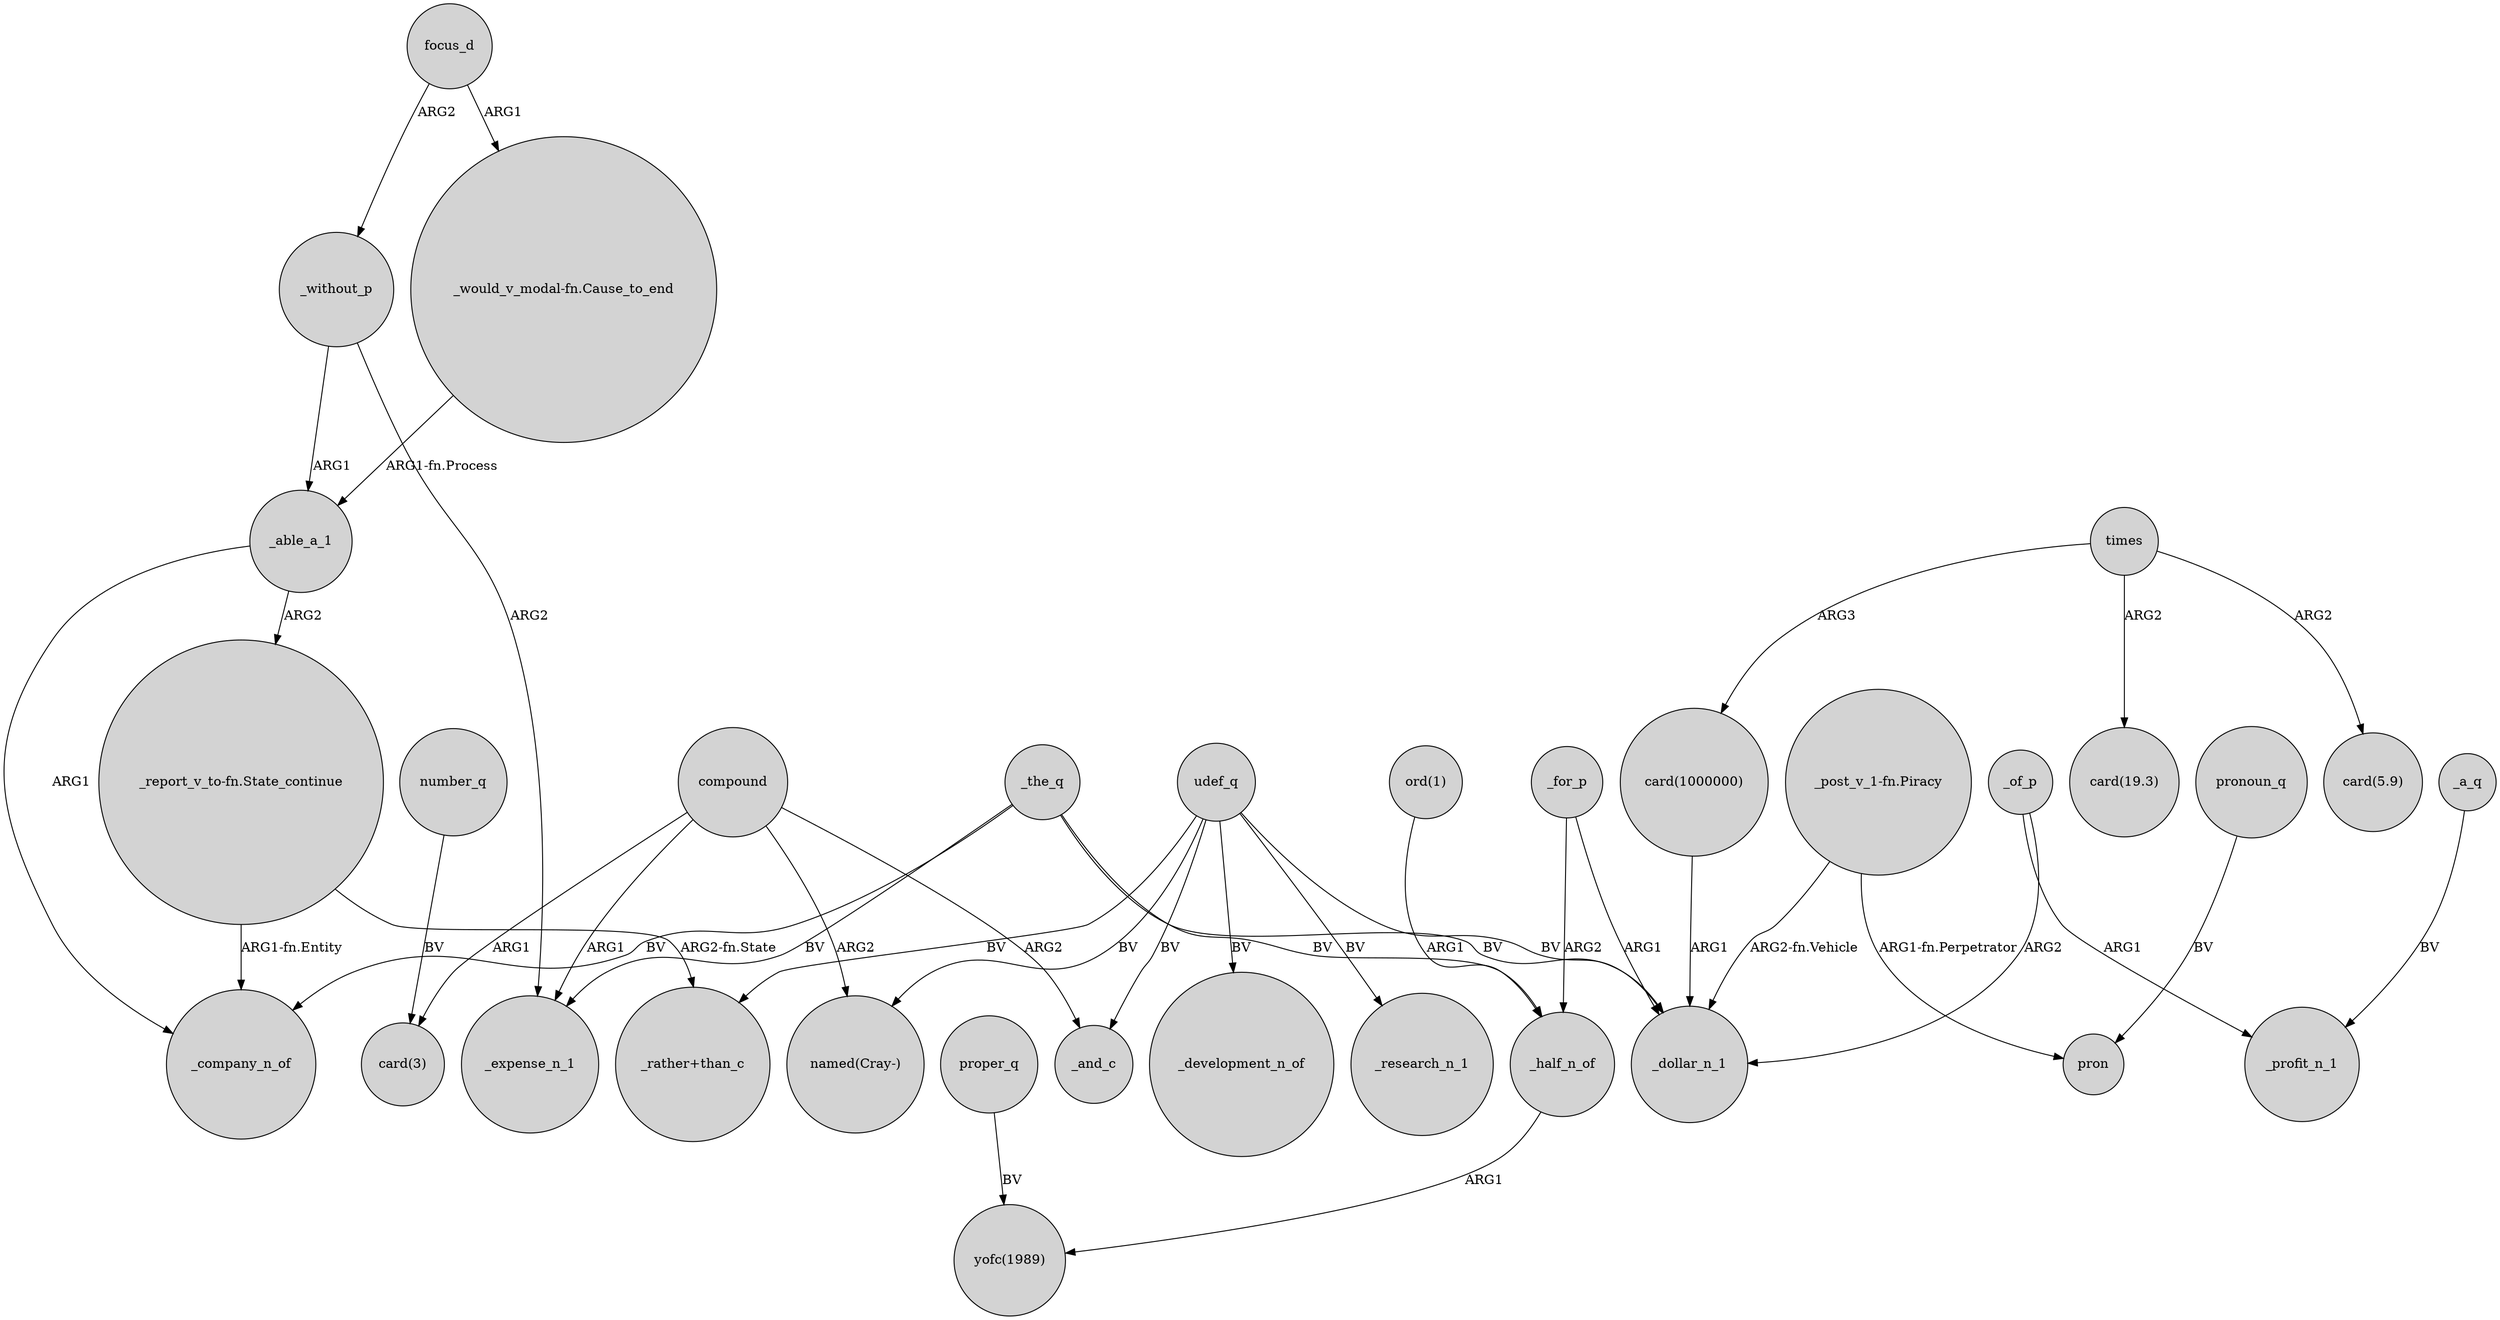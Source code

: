 digraph {
	node [shape=circle style=filled]
	udef_q -> "named(Cray-)" [label=BV]
	"ord(1)" -> _half_n_of [label=ARG1]
	udef_q -> _development_n_of [label=BV]
	_of_p -> _profit_n_1 [label=ARG1]
	_the_q -> _half_n_of [label=BV]
	_without_p -> _able_a_1 [label=ARG1]
	_half_n_of -> "yofc(1989)" [label=ARG1]
	"_post_v_1-fn.Piracy" -> pron [label="ARG1-fn.Perpetrator"]
	udef_q -> _dollar_n_1 [label=BV]
	_the_q -> _dollar_n_1 [label=BV]
	compound -> "card(3)" [label=ARG1]
	"_would_v_modal-fn.Cause_to_end" -> _able_a_1 [label="ARG1-fn.Process"]
	_able_a_1 -> "_report_v_to-fn.State_continue" [label=ARG2]
	udef_q -> "_rather+than_c" [label=BV]
	times -> "card(5.9)" [label=ARG2]
	udef_q -> _and_c [label=BV]
	"_report_v_to-fn.State_continue" -> _company_n_of [label="ARG1-fn.Entity"]
	proper_q -> "yofc(1989)" [label=BV]
	focus_d -> _without_p [label=ARG2]
	_for_p -> _dollar_n_1 [label=ARG1]
	"_post_v_1-fn.Piracy" -> _dollar_n_1 [label="ARG2-fn.Vehicle"]
	"_report_v_to-fn.State_continue" -> "_rather+than_c" [label="ARG2-fn.State"]
	times -> "card(19.3)" [label=ARG2]
	udef_q -> _research_n_1 [label=BV]
	_a_q -> _profit_n_1 [label=BV]
	compound -> _expense_n_1 [label=ARG1]
	"card(1000000)" -> _dollar_n_1 [label=ARG1]
	pronoun_q -> pron [label=BV]
	compound -> "named(Cray-)" [label=ARG2]
	focus_d -> "_would_v_modal-fn.Cause_to_end" [label=ARG1]
	_able_a_1 -> _company_n_of [label=ARG1]
	_for_p -> _half_n_of [label=ARG2]
	_without_p -> _expense_n_1 [label=ARG2]
	_the_q -> _expense_n_1 [label=BV]
	_of_p -> _dollar_n_1 [label=ARG2]
	times -> "card(1000000)" [label=ARG3]
	compound -> _and_c [label=ARG2]
	_the_q -> _company_n_of [label=BV]
	number_q -> "card(3)" [label=BV]
}
